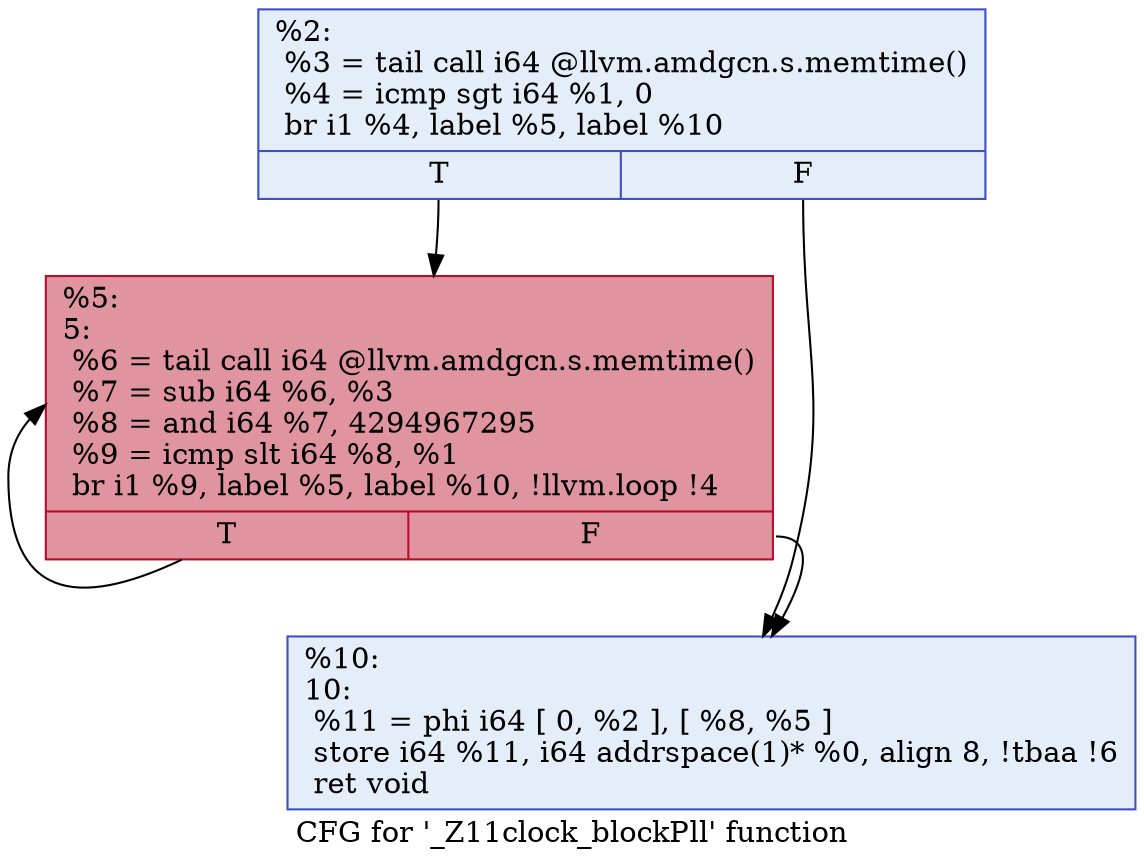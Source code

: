 digraph "CFG for '_Z11clock_blockPll' function" {
	label="CFG for '_Z11clock_blockPll' function";

	Node0x63d1bc0 [shape=record,color="#3d50c3ff", style=filled, fillcolor="#c5d6f270",label="{%2:\l  %3 = tail call i64 @llvm.amdgcn.s.memtime()\l  %4 = icmp sgt i64 %1, 0\l  br i1 %4, label %5, label %10\l|{<s0>T|<s1>F}}"];
	Node0x63d1bc0:s0 -> Node0x63d24c0;
	Node0x63d1bc0:s1 -> Node0x63d2550;
	Node0x63d24c0 [shape=record,color="#b70d28ff", style=filled, fillcolor="#b70d2870",label="{%5:\l5:                                                \l  %6 = tail call i64 @llvm.amdgcn.s.memtime()\l  %7 = sub i64 %6, %3\l  %8 = and i64 %7, 4294967295\l  %9 = icmp slt i64 %8, %1\l  br i1 %9, label %5, label %10, !llvm.loop !4\l|{<s0>T|<s1>F}}"];
	Node0x63d24c0:s0 -> Node0x63d24c0;
	Node0x63d24c0:s1 -> Node0x63d2550;
	Node0x63d2550 [shape=record,color="#3d50c3ff", style=filled, fillcolor="#c5d6f270",label="{%10:\l10:                                               \l  %11 = phi i64 [ 0, %2 ], [ %8, %5 ]\l  store i64 %11, i64 addrspace(1)* %0, align 8, !tbaa !6\l  ret void\l}"];
}
